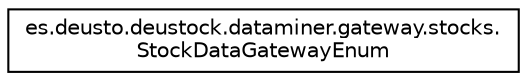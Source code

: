 digraph "Graphical Class Hierarchy"
{
 // LATEX_PDF_SIZE
  edge [fontname="Helvetica",fontsize="10",labelfontname="Helvetica",labelfontsize="10"];
  node [fontname="Helvetica",fontsize="10",shape=record];
  rankdir="LR";
  Node0 [label="es.deusto.deustock.dataminer.gateway.stocks.\lStockDataGatewayEnum",height=0.2,width=0.4,color="black", fillcolor="white", style="filled",URL="$enumes_1_1deusto_1_1deustock_1_1dataminer_1_1gateway_1_1stocks_1_1_stock_data_gateway_enum.html",tooltip=" "];
}
